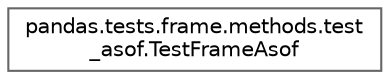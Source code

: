 digraph "Graphical Class Hierarchy"
{
 // LATEX_PDF_SIZE
  bgcolor="transparent";
  edge [fontname=Helvetica,fontsize=10,labelfontname=Helvetica,labelfontsize=10];
  node [fontname=Helvetica,fontsize=10,shape=box,height=0.2,width=0.4];
  rankdir="LR";
  Node0 [id="Node000000",label="pandas.tests.frame.methods.test\l_asof.TestFrameAsof",height=0.2,width=0.4,color="grey40", fillcolor="white", style="filled",URL="$db/dad/classpandas_1_1tests_1_1frame_1_1methods_1_1test__asof_1_1TestFrameAsof.html",tooltip=" "];
}
